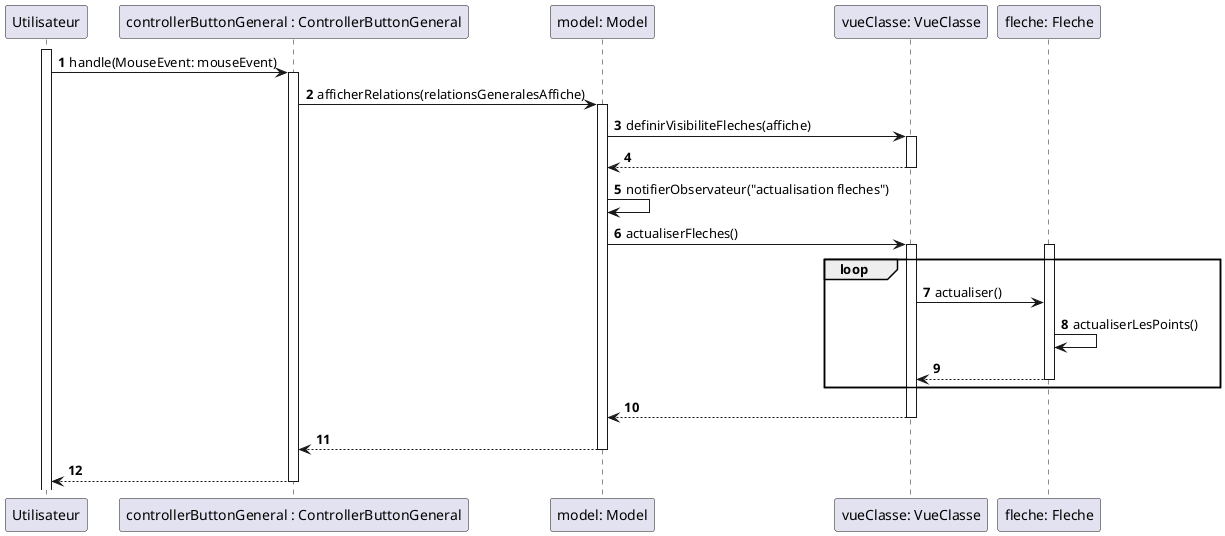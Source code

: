 @startuml

autonumber

participant "Utilisateur" as user
participant "controllerButtonGeneral : ControllerButtonGeneral" as controller
participant "model: Model" as model
participant "vueClasse: VueClasse" as classe
participant "fleche: Fleche" as fleche


activate user
user -> controller : handle(MouseEvent: mouseEvent)
activate controller
controller -> model : afficherRelations(relationsGeneralesAffiche)
activate model
'foreach classes in model.getClasses() and do something
model -> classe : definirVisibiliteFleches(affiche)
activate classe
classe --> model
deactivate classe


model -> model : notifierObservateur("actualisation fleches")

model -> classe : actualiserFleches()
activate classe
loop
activate fleche
classe -> fleche : actualiser()
fleche -> fleche : actualiserLesPoints()
fleche --> classe
deactivate fleche
end loop
classe --> model
deactivate classe
model --> controller
deactivate model
controller --> user
deactivate controller

@enduml
